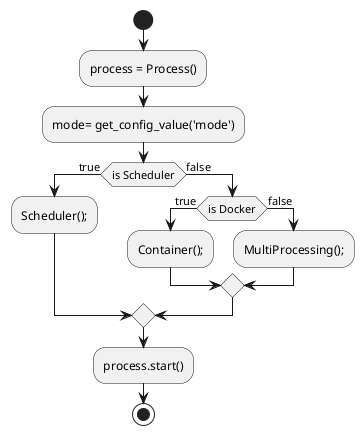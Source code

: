 @startuml
start
:process = Process();
:mode= get_config_value('mode');
if (is Scheduler) then (true)
 -Scheduler();
else (false)
 if (is Docker) then (true)
 -Container();
 else (false)
  -MultiProcessing();
 endif
endif
:process.start();
stop
@enduml